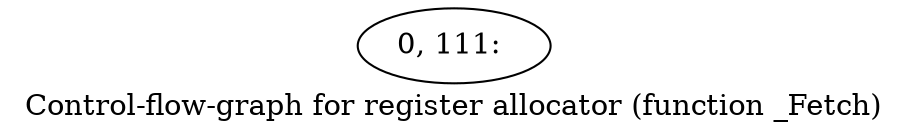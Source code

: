 digraph G {
graph [label="Control-flow-graph for register allocator (function _Fetch)"]
0[label="0, 111: "];
}
